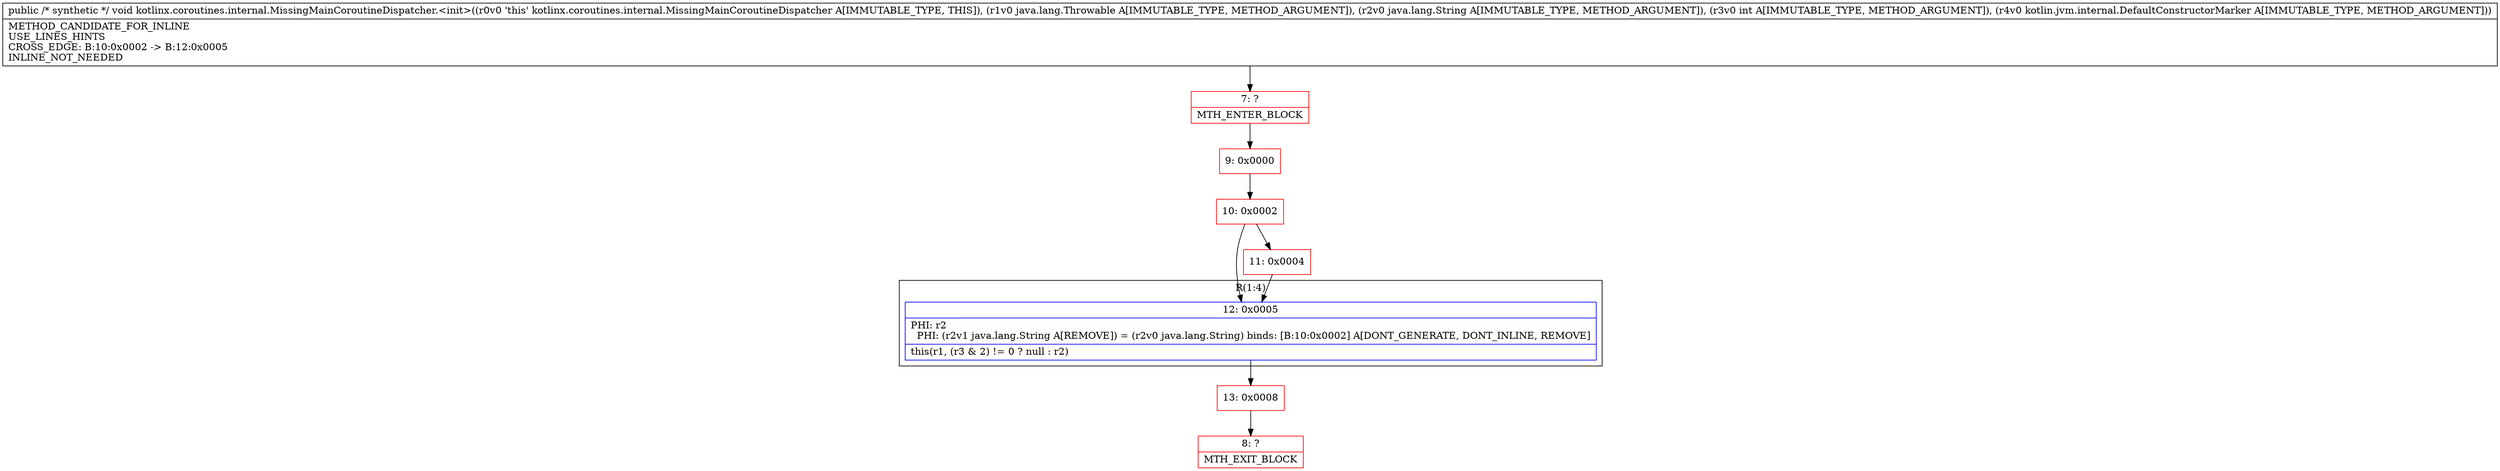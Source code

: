 digraph "CFG forkotlinx.coroutines.internal.MissingMainCoroutineDispatcher.\<init\>(Ljava\/lang\/Throwable;Ljava\/lang\/String;ILkotlin\/jvm\/internal\/DefaultConstructorMarker;)V" {
subgraph cluster_Region_700527580 {
label = "R(1:4)";
node [shape=record,color=blue];
Node_12 [shape=record,label="{12\:\ 0x0005|PHI: r2 \l  PHI: (r2v1 java.lang.String A[REMOVE]) = (r2v0 java.lang.String) binds: [B:10:0x0002] A[DONT_GENERATE, DONT_INLINE, REMOVE]\l|this(r1, (r3 & 2) != 0 ? null : r2)\l}"];
}
Node_7 [shape=record,color=red,label="{7\:\ ?|MTH_ENTER_BLOCK\l}"];
Node_9 [shape=record,color=red,label="{9\:\ 0x0000}"];
Node_10 [shape=record,color=red,label="{10\:\ 0x0002}"];
Node_11 [shape=record,color=red,label="{11\:\ 0x0004}"];
Node_13 [shape=record,color=red,label="{13\:\ 0x0008}"];
Node_8 [shape=record,color=red,label="{8\:\ ?|MTH_EXIT_BLOCK\l}"];
MethodNode[shape=record,label="{public \/* synthetic *\/ void kotlinx.coroutines.internal.MissingMainCoroutineDispatcher.\<init\>((r0v0 'this' kotlinx.coroutines.internal.MissingMainCoroutineDispatcher A[IMMUTABLE_TYPE, THIS]), (r1v0 java.lang.Throwable A[IMMUTABLE_TYPE, METHOD_ARGUMENT]), (r2v0 java.lang.String A[IMMUTABLE_TYPE, METHOD_ARGUMENT]), (r3v0 int A[IMMUTABLE_TYPE, METHOD_ARGUMENT]), (r4v0 kotlin.jvm.internal.DefaultConstructorMarker A[IMMUTABLE_TYPE, METHOD_ARGUMENT]))  | METHOD_CANDIDATE_FOR_INLINE\lUSE_LINES_HINTS\lCROSS_EDGE: B:10:0x0002 \-\> B:12:0x0005\lINLINE_NOT_NEEDED\l}"];
MethodNode -> Node_7;Node_12 -> Node_13;
Node_7 -> Node_9;
Node_9 -> Node_10;
Node_10 -> Node_11;
Node_10 -> Node_12;
Node_11 -> Node_12;
Node_13 -> Node_8;
}

